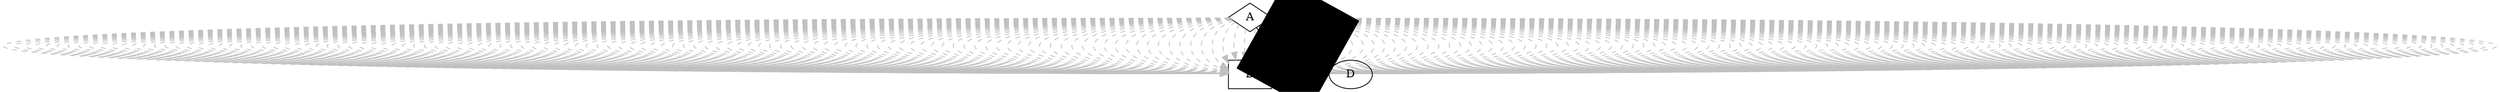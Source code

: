 digraph test170141183460469231731687303715884105727 {

  A [shape=diamond]
  B [shape=box]
  C [shape=circle]
  C [shape=circle]
  C [shape=circle]

  A -> B [style=dashed, color=grey][style=dashed, color=grey]
  A -> B [style=dashed, color=grey][style=dashed, color=grey]
  A -> B [style=dashed, color=grey][style=dashed, color=grey]
  A -> B [style=dashed, color=grey][style=dashed, color=grey]
  A -> B [style=dashed, color=grey][style=dashed, color=grey]
  A -> B [style=dashed, color=grey][style=dashed, color=grey]
  A -> B [style=dashed, color=grey][style=dashed, color=grey]
  A -> B [style=dashed, color=grey][style=dashed, color=grey]
  A -> B [style=dashed, color=grey][style=dashed, color=grey]
  A -> B [style=dashed, color=grey][style=dashed, color=grey]
  A -> B [style=dashed, color=grey][style=dashed, color=grey]
  A -> B [style=dashed, color=grey][style=dashed, color=grey]
  A -> B [style=dashed, color=grey][style=dashed, color=grey]
  A -> B [style=dashed, color=grey][style=dashed, color=grey]
  A -> B [style=dashed, color=grey][style=dashed, color=grey]
  A -> B [style=dashed, color=grey][style=dashed, color=grey]
  A -> B [style=dashed, color=grey][style=dashed, color=grey]
  A -> B [style=dashed, color=grey][style=dashed, color=grey]
  A -> B [style=dashed, color=grey][style=dashed, color=grey]
  A -> B [style=dashed, color=grey][style=dashed, color=grey]
  A -> B [style=dashed, color=grey][style=dashed, color=grey]
  A -> B [style=dashed, color=grey][style=dashed, color=grey]
  A -> B [style=dashed, color=grey][style=dashed, color=grey]
  A -> B [style=dashed, color=grey][style=dashed, color=grey]
  A -> B [style=dashed, color=grey][style=dashed, color=grey]
  A -> B [style=dashed, color=grey][style=dashed, color=grey]
  A -> B [style=dashed, color=grey][style=dashed, color=grey]
  A -> B [style=dashed, color=grey][style=dashed, color=grey]
  A -> B [style=dashed, color=grey][style=dashed, color=grey]
  A -> B [style=dashed, color=grey][style=dashed, color=grey]
  A -> B [style=dashed, color=grey][style=dashed, color=grey]
  A -> B [style=dashed, color=grey][style=dashed, color=grey]
  A -> B [style=dashed, color=grey][style=dashed, color=grey]
  A -> B [style=dashed, color=grey][style=dashed, color=grey]
  A -> B [style=dashed, color=grey][style=dashed, color=grey]
  A -> B [style=dashed, color=grey][style=dashed, color=grey]
  A -> B [style=dashed, color=grey][style=dashed, color=grey]
  A -> B [style=dashed, color=grey][style=dashed, color=grey]
  A -> B [style=dashed, color=grey][style=dashed, color=grey]
  A -> B [style=dashed, color=grey][style=dashed, color=grey]
  A -> B [style=dashed, color=grey][style=dashed, color=grey]
  A -> B [style=dashed, color=grey][style=dashed, color=grey]
  A -> B [style=dashed, color=grey][style=dashed, color=grey]
  A -> B [style=dashed, color=grey][style=dashed, color=grey]
  A -> B [style=dashed, color=grey][style=dashed, color=grey]
  A -> B [style=dashed, color=grey][style=dashed, color=grey]
  A -> B [style=dashed, color=grey][style=dashed, color=grey]
  A -> B [style=dashed, color=grey][style=dashed, color=grey]
  A -> B [style=dashed, color=grey][style=dashed, color=grey]
  A -> B [style=dashed, color=grey][style=dashed, color=grey]
  A -> B [style=dashed, color=grey][style=dashed, color=grey]
  A -> B [style=dashed, color=grey][style=dashed, color=grey]
  A -> B [style=dashed, color=grey][style=dashed, color=grey]
  A -> B [style=dashed, color=grey][style=dashed, color=grey]
  A -> B [style=dashed, color=grey][style=dashed, color=grey]
  A -> B [style=dashed, color=grey][style=dashed, color=grey]
  A -> B [style=dashed, color=grey][style=dashed, color=grey]
  A -> B [style=dashed, color=grey][style=dashed, color=grey]
  A -> B [style=dashed, color=grey][style=dashed, color=grey]
  A -> B [style=dashed, color=grey][style=dashed, color=grey]
  A -> B [style=dashed, color=grey][style=dashed, color=grey]
  A -> B [style=dashed, color=grey][style=dashed, color=grey]
  A -> B [style=dashed, color=grey][style=dashed, color=grey]
  A -> B [style=dashed, color=grey][style=dashed, color=grey]
  A -> B [style=dashed, color=grey][style=dashed, color=grey]
  A -> B [style=dashed, color=grey][style=dashed, color=grey]
  A -> B [style=dashed, color=grey][style=dashed, color=grey]
  A -> B [style=dashed, color=grey][style=dashed, color=grey]
  A -> B [style=dashed, color=grey][style=dashed, color=grey]
  A -> B [style=dashed, color=grey][style=dashed, color=grey]
  A -> B [style=dashed, color=grey][style=dashed, color=grey]
  A -> B [style=dashed, color=grey][style=dashed, color=grey]
  A -> B [style=dashed, color=grey][style=dashed, color=grey]
  A -> B [style=dashed, color=grey][style=dashed, color=grey]
  A -> B [style=dashed, color=grey][style=dashed, color=grey]
  A -> B [style=dashed, color=grey][style=dashed, color=grey]
  A -> B [style=dashed, color=grey][style=dashed, color=grey]
  A -> B [style=dashed, color=grey][style=dashed, color=grey]
  A -> B [style=dashed, color=grey][style=dashed, color=grey]
  A -> B [style=dashed, color=grey][style=dashed, color=grey]
  A -> B [style=dashed, color=grey][style=dashed, color=grey]
  A -> B [style=dashed, color=grey][style=dashed, color=grey]
  A -> B [style=dashed, color=grey][style=dashed, color=grey]
  A -> B [style=dashed, color=grey][style=dashed, color=grey]
  A -> B [style=dashed, color=grey][style=dashed, color=grey]
  A -> B [style=dashed, color=grey][style=dashed, color=grey]
  A -> B [style=dashed, color=grey][style=dashed, color=grey]
  A -> B [style=dashed, color=grey][style=dashed, color=grey]
  A -> B [style=dashed, color=grey][style=dashed, color=grey]
  A -> B [style=dashed, color=grey][style=dashed, color=grey]
  A -> B [style=dashed, color=grey][style=dashed, color=grey]
  A -> B [style=dashed, color=grey][style=dashed, color=grey]
  A -> B [style=dashed, color=grey][style=dashed, color=grey]
  A -> B [style=dashed, color=grey][style=dashed, color=grey]
  A -> B [style=dashed, color=grey][style=dashed, color=grey]
  A -> B [style=dashed, color=grey][style=dashed, color=grey]
  A -> B [style=dashed, color=grey][style=dashed, color=grey]
  A -> B [style=dashed, color=grey][style=dashed, color=grey]
  A -> B [style=dashed, color=grey][style=dashed, color=grey]
  A -> B [style=dashed, color=grey][style=dashed, color=grey]
  A -> B [style=dashed, color=grey][style=dashed, color=grey]
  A -> B [style=dashed, color=grey][style=dashed, color=grey]
  A -> B [style=dashed, color=grey][style=dashed, color=grey]
  A -> B [style=dashed, color=grey][style=dashed, color=grey]
  A -> B [style=dashed, color=grey][style=dashed, color=grey]
  A -> B [style=dashed, color=grey][style=dashed, color=grey]
  A -> B [style=dashed, color=grey][style=dashed, color=grey]
  A -> B [style=dashed, color=grey][style=dashed, color=grey]
  A -> B [style=dashed, color=grey][style=dashed, color=grey]
  A -> B [style=dashed, color=grey][style=dashed, color=grey]
  A -> B [style=dashed, color=grey][style=dashed, color=grey]
  A -> B [style=dashed, color=grey][style=dashed, color=grey]
  A -> B [style=dashed, color=grey][style=dashed, color=grey]
  A -> B [style=dashed, color=grey][style=dashed, color=grey]
  A -> B [style=dashed, color=grey][style=dashed, color=grey]
  A -> B [style=dashed, color=grey][style=dashed, color=grey]
  A -> B [style=dashed, color=grey][style=dashed, color=grey]
  A -> B [style=dashed, color=grey][style=dashed, color=grey]
  A -> B [style=dashed, color=grey][style=dashed, color=grey]
  A -> B [style=dashed, color=grey][style=dashed, color=grey]
  A -> B [style=dashed, color=grey][style=dashed, color=grey]
  A -> B [style=dashed, color=grey][style=dashed, color=grey]
  A -> B [style=dashed, color=grey][style=dashed, color=grey]
  A -> B [style=dashed, color=grey][style=dashed, color=grey]
  A -> B [style=dashed, color=grey][style=dashed, color=grey]
  A -> B [style=dashed, color=grey][style=dashed, color=grey]
  A -> B [style=dashed, color=grey][style=dashed, color=grey]
  A -> B [style=dashed, color=grey][style=dashed, color=grey]
  A -> B [style=dashed, color=grey][style=dashed, color=grey]
  A -> B [style=dashed, color=grey][style=dashed, color=grey]
  A -> B [style=dashed, color=grey][style=dashed, color=grey]
  A -> B [style=dashed, color=grey][style=dashed, color=grey]
  A -> B [style=dashed, color=grey][style=dashed, color=grey]
  A -> B [style=dashed, color=grey][style=dashed, color=grey]
  A -> B [style=dashed, color=grey][style=dashed, color=grey]
  A -> B [style=dashed, color=grey][style=dashed, color=grey]
  A -> B [style=dashed, color=grey][style=dashed, color=grey]
  A -> B [style=dashed, color=grey][style=dashed, color=grey]
  A -> B [style=dashed, color=grey][style=dashed, color=grey]
  A -> B [style=dashed, color=grey][style=dashed, color=grey]
  A -> B [style=dashed, color=grey][style=dashed, color=grey]
  A -> B [style=dashed, color=grey][style=dashed, color=grey]
  A -> B [style=dashed, color=grey][style=dashed, color=grey]
  A -> B [style=dashed, color=grey][style=dashed, color=grey]
  A -> B [style=dashed, color=grey][style=dashed, color=grey]
  A -> B [style=dashed, color=grey][style=dashed, color=grey]
  A -> B [style=dashed, color=grey][style=dashed, color=grey]
  A -> B [style=dashed, color=grey][style=dashed, color=grey]
  A -> B [style=dashed, color=grey][style=dashed, color=grey]
  A -> B [style=dashed, color=grey][style=dashed, color=grey]
  A -> B [style=dashed, color=grey][style=dashed, color=grey]
  A -> B [style=dashed, color=grey][style=dashed, color=grey]
  A -> B [style=dashed, color=grey][style=dashed, color=grey]
  A -> B [style=dashed, color=grey][style=dashed, color=grey]
  A -> B [style=dashed, color=grey][style=dashed, color=grey]
  A -> B [style=dashed, color=grey][style=dashed, color=grey]
  A -> B [style=dashed, color=grey][style=dashed, color=grey]
  A -> B [style=dashed, color=grey][style=dashed, color=grey]
  A -> B [style=dashed, color=grey][style=dashed, color=grey]
  A -> B [style=dashed, color=grey][style=dashed, color=grey]
  A -> B [style=dashed, color=grey][style=dashed, color=grey]
  A -> B [style=dashed, color=grey][style=dashed, color=grey]
  A -> B [style=dashed, color=grey][style=dashed, color=grey]
  A -> B [style=dashed, color=grey][style=dashed, color=grey]
  A -> B [style=dashed, color=grey][style=dashed, color=grey]
  A -> B [style=dashed, color=grey][style=dashed, color=grey]
  A -> B [style=dashed, color=grey][style=dashed, color=grey]
  A -> B [style=dashed, color=grey][style=dashed, color=grey]
  A -> B [style=dashed, color=grey][style=dashed, color=grey]
  A -> B [style=dashed, color=grey][style=dashed, color=grey]
  A -> B [style=dashed, color=grey][style=dashed, color=grey]
  A -> B [style=dashed, color=grey][style=dashed, color=grey]
  A -> B [style=dashed, color=grey][style=dashed, color=grey]
  A -> B [style=dashed, color=grey][style=dashed, color=grey]
  A -> B [style=dashed, color=grey][style=dashed, color=grey]
  A -> B [style=dashed, color=grey][style=dashed, color=grey]
  A -> B [style=dashed, color=grey][style=dashed, color=grey]
  A -> B [style=dashed, color=grey][style=dashed, color=grey]
  A -> B [style=dashed, color=grey][style=dashed, color=grey]
  A -> B [style=dashed, color=grey][style=dashed, color=grey]
  A -> B [style=dashed, color=grey][style=dashed, color=grey]
  A -> B [style=dashed, color=grey][style=dashed, color=grey]
  A -> B [style=dashed, color=grey][style=dashed, color=grey]
  A -> B [style=dashed, color=grey][style=dashed, color=grey]
  A -> B [style=dashed, color=grey][style=dashed, color=grey]
  A -> B [style=dashed, color=grey][style=dashed, color=grey]
  A -> B [style=dashed, color=grey][style=dashed, color=grey]
  A -> B [style=dashed, color=grey][style=dashed, color=grey]
  A -> B [style=dashed, color=grey][style=dashed, color=grey]
  A -> B [style=dashed, color=grey][style=dashed, color=grey]
  A -> B [style=dashed, color=grey][style=dashed, color=grey]
  A -> B [style=dashed, color=grey][style=dashed, color=grey]
  A -> B [style=dashed, color=grey][style=dashed, color=grey]
  A -> B [style=dashed, color=grey][style=dashed, color=grey]
  A -> B [style=dashed, color=grey][style=dashed, color=grey]
  A -> B [style=dashed, color=grey][style=dashed, color=grey]
  A -> B [style=dashed, color=grey][style=dashed, color=grey]
  A -> B [style=dashed, color=grey][style=dashed, color=grey]
  A -> B [style=dashed, color=grey][style=dashed, color=grey]
  A -> B [style=dashed, color=grey][style=dashed, color=grey]
  A -> B [style=dashed, color=grey][style=dashed, color=grey]
  A -> B [style=dashed, color=grey][style=dashed, color=grey]
  A -> B [style=dashed, color=grey][style=dashed, color=grey]
  A -> B [style=dashed, color=grey][style=dashed, color=grey]
  A -> B [style=dashed, color=grey][style=dashed, color=grey]
  A -> B [style=dashed, color=grey][style=dashed, color=grey]
  A -> B [style=dashed, color=grey][style=dashed, color=grey]
  A -> B [style=dashed, color=grey][style=dashed, color=grey]
  A -> B [style=dashed, color=grey][style=dashed, color=grey]
  A -> B [style=dashed, color=grey][style=dashed, color=grey]
  A -> B [style=dashed, color=grey][style=dashed, color=grey]
  A -> B [style=dashed, color=grey][style=dashed, color=grey]
  A -> B [style=dashed, color=grey][style=dashed, color=grey]
  A -> B [style=dashed, color=grey][style=dashed, color=grey]
  A -> B [style=dashed, color=grey][style=dashed, color=grey]
  A -> B [style=dashed, color=grey][style=dashed, color=grey]
  A -> B [style=dashed, color=grey][style=dashed, color=grey]
  A -> B [style=dashed, color=grey][style=dashed, color=grey]
  A -> B [style=dashed, color=grey][style=dashed, color=grey]
  A -> B [style=dashed, color=grey][style=dashed, color=grey]
  A -> B [style=dashed, color=grey][style=dashed, color=grey]
  A -> B [style=dashed, color=grey][style=dashed, color=grey]
  A -> B [style=dashed, color=grey][style=dashed, color=grey]
  A -> B [style=dashed, color=grey][style=dashed, color=grey]
  A -> B [style=dashed, color=grey][style=dashed, color=grey]
  A -> B [style=dashed, color=grey][style=dashed, color=grey]
  A -> B [style=dashed, color=grey][style=dashed, color=grey]
  A -> B [style=dashed, color=grey][style=dashed, color=grey]
  A -> B [style=dashed, color=grey][style=dashed, color=grey]
  A -> B [style=dashed, color=grey][style=dashed, color=grey]
  A -> B [style=dashed, color=grey][style=dashed, color=grey]
  A -> B [style=dashed, color=grey][style=dashed, color=grey]
  A -> C [color="black:invis:black"]
  A -> D [penwidth=127, arrowhead=none]

}
